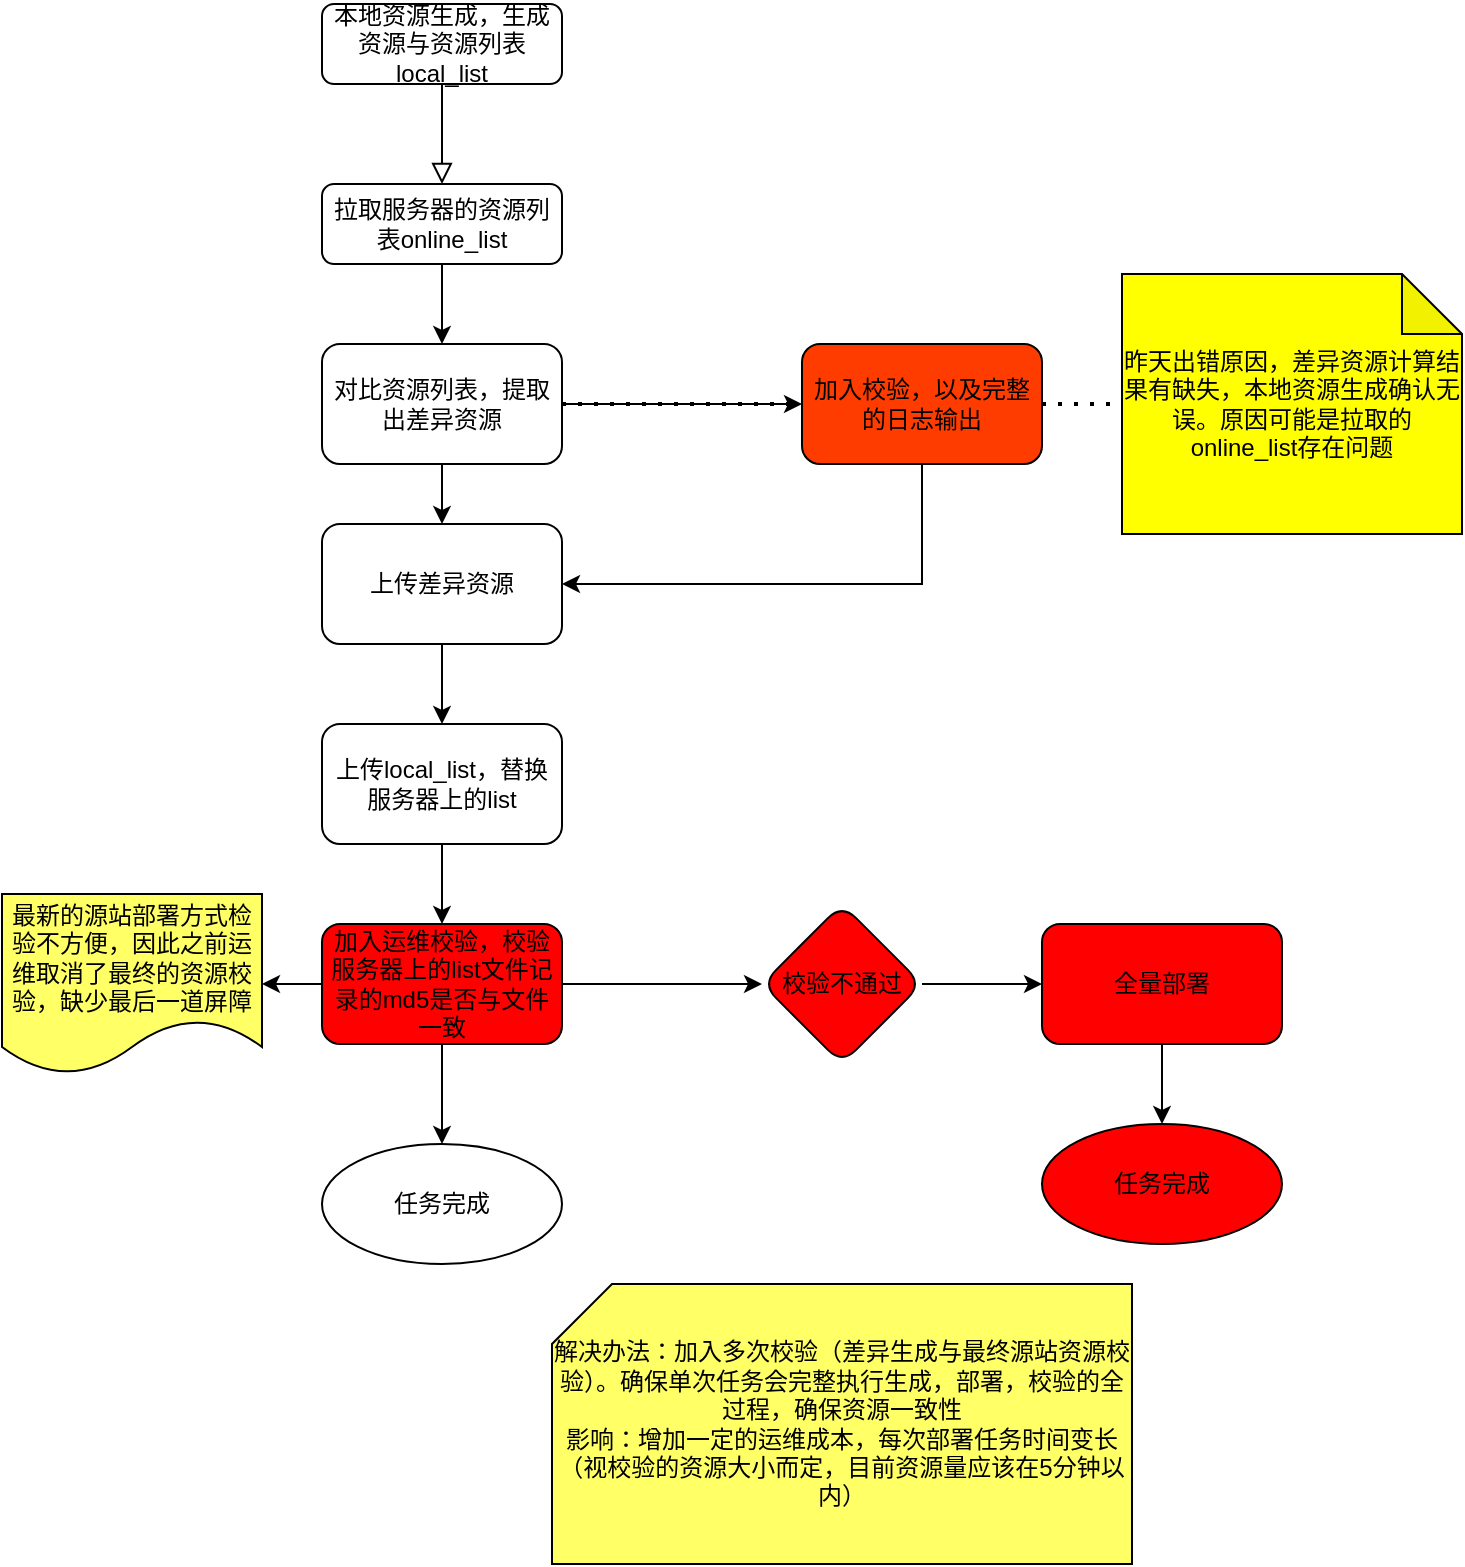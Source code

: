 <mxfile version="20.2.5" type="github">
  <diagram id="C5RBs43oDa-KdzZeNtuy" name="Page-1">
    <mxGraphModel dx="2062" dy="1154" grid="1" gridSize="10" guides="1" tooltips="1" connect="1" arrows="1" fold="1" page="1" pageScale="1" pageWidth="827" pageHeight="1169" math="0" shadow="0">
      <root>
        <mxCell id="WIyWlLk6GJQsqaUBKTNV-0" />
        <mxCell id="WIyWlLk6GJQsqaUBKTNV-1" parent="WIyWlLk6GJQsqaUBKTNV-0" />
        <mxCell id="WIyWlLk6GJQsqaUBKTNV-2" value="" style="rounded=0;html=1;jettySize=auto;orthogonalLoop=1;fontSize=11;endArrow=block;endFill=0;endSize=8;strokeWidth=1;shadow=0;labelBackgroundColor=none;edgeStyle=orthogonalEdgeStyle;" parent="WIyWlLk6GJQsqaUBKTNV-1" source="WIyWlLk6GJQsqaUBKTNV-3" edge="1">
          <mxGeometry relative="1" as="geometry">
            <mxPoint x="220" y="170" as="targetPoint" />
          </mxGeometry>
        </mxCell>
        <mxCell id="WIyWlLk6GJQsqaUBKTNV-3" value="本地资源生成，生成资源与资源列表local_list" style="rounded=1;whiteSpace=wrap;html=1;fontSize=12;glass=0;strokeWidth=1;shadow=0;" parent="WIyWlLk6GJQsqaUBKTNV-1" vertex="1">
          <mxGeometry x="160" y="80" width="120" height="40" as="geometry" />
        </mxCell>
        <mxCell id="7_esvoWY841IkbyZ4QoX-1" value="" style="edgeStyle=orthogonalEdgeStyle;rounded=0;orthogonalLoop=1;jettySize=auto;html=1;" edge="1" parent="WIyWlLk6GJQsqaUBKTNV-1" source="WIyWlLk6GJQsqaUBKTNV-11" target="7_esvoWY841IkbyZ4QoX-0">
          <mxGeometry relative="1" as="geometry" />
        </mxCell>
        <mxCell id="WIyWlLk6GJQsqaUBKTNV-11" value="拉取服务器的资源列表online_list" style="rounded=1;whiteSpace=wrap;html=1;fontSize=12;glass=0;strokeWidth=1;shadow=0;" parent="WIyWlLk6GJQsqaUBKTNV-1" vertex="1">
          <mxGeometry x="160" y="170" width="120" height="40" as="geometry" />
        </mxCell>
        <mxCell id="7_esvoWY841IkbyZ4QoX-3" value="" style="edgeStyle=orthogonalEdgeStyle;rounded=0;orthogonalLoop=1;jettySize=auto;html=1;" edge="1" parent="WIyWlLk6GJQsqaUBKTNV-1" source="7_esvoWY841IkbyZ4QoX-0" target="7_esvoWY841IkbyZ4QoX-2">
          <mxGeometry relative="1" as="geometry" />
        </mxCell>
        <mxCell id="7_esvoWY841IkbyZ4QoX-28" style="edgeStyle=orthogonalEdgeStyle;rounded=0;orthogonalLoop=1;jettySize=auto;html=1;" edge="1" parent="WIyWlLk6GJQsqaUBKTNV-1" source="7_esvoWY841IkbyZ4QoX-0" target="7_esvoWY841IkbyZ4QoX-29">
          <mxGeometry relative="1" as="geometry">
            <mxPoint x="540" y="280" as="targetPoint" />
          </mxGeometry>
        </mxCell>
        <mxCell id="7_esvoWY841IkbyZ4QoX-0" value="对比资源列表，提取出差异资源" style="whiteSpace=wrap;html=1;rounded=1;glass=0;strokeWidth=1;shadow=0;" vertex="1" parent="WIyWlLk6GJQsqaUBKTNV-1">
          <mxGeometry x="160" y="250" width="120" height="60" as="geometry" />
        </mxCell>
        <mxCell id="7_esvoWY841IkbyZ4QoX-5" value="" style="edgeStyle=orthogonalEdgeStyle;rounded=0;orthogonalLoop=1;jettySize=auto;html=1;" edge="1" parent="WIyWlLk6GJQsqaUBKTNV-1" source="7_esvoWY841IkbyZ4QoX-2">
          <mxGeometry relative="1" as="geometry">
            <mxPoint x="220" y="440" as="targetPoint" />
          </mxGeometry>
        </mxCell>
        <mxCell id="7_esvoWY841IkbyZ4QoX-2" value="上传差异资源" style="whiteSpace=wrap;html=1;rounded=1;glass=0;strokeWidth=1;shadow=0;" vertex="1" parent="WIyWlLk6GJQsqaUBKTNV-1">
          <mxGeometry x="160" y="340" width="120" height="60" as="geometry" />
        </mxCell>
        <mxCell id="7_esvoWY841IkbyZ4QoX-10" value="" style="edgeStyle=orthogonalEdgeStyle;rounded=0;orthogonalLoop=1;jettySize=auto;html=1;" edge="1" parent="WIyWlLk6GJQsqaUBKTNV-1" source="7_esvoWY841IkbyZ4QoX-6" target="7_esvoWY841IkbyZ4QoX-9">
          <mxGeometry relative="1" as="geometry" />
        </mxCell>
        <mxCell id="7_esvoWY841IkbyZ4QoX-6" value="上传local_list，替换服务器上的list" style="whiteSpace=wrap;html=1;rounded=1;glass=0;strokeWidth=1;shadow=0;" vertex="1" parent="WIyWlLk6GJQsqaUBKTNV-1">
          <mxGeometry x="160" y="440" width="120" height="60" as="geometry" />
        </mxCell>
        <mxCell id="7_esvoWY841IkbyZ4QoX-14" value="" style="edgeStyle=orthogonalEdgeStyle;rounded=0;orthogonalLoop=1;jettySize=auto;html=1;" edge="1" parent="WIyWlLk6GJQsqaUBKTNV-1" source="7_esvoWY841IkbyZ4QoX-9" target="7_esvoWY841IkbyZ4QoX-13">
          <mxGeometry relative="1" as="geometry" />
        </mxCell>
        <mxCell id="7_esvoWY841IkbyZ4QoX-18" value="" style="edgeStyle=orthogonalEdgeStyle;rounded=0;orthogonalLoop=1;jettySize=auto;html=1;" edge="1" parent="WIyWlLk6GJQsqaUBKTNV-1" source="7_esvoWY841IkbyZ4QoX-9" target="7_esvoWY841IkbyZ4QoX-17">
          <mxGeometry relative="1" as="geometry" />
        </mxCell>
        <mxCell id="7_esvoWY841IkbyZ4QoX-40" value="" style="edgeStyle=orthogonalEdgeStyle;rounded=0;orthogonalLoop=1;jettySize=auto;html=1;" edge="1" parent="WIyWlLk6GJQsqaUBKTNV-1" source="7_esvoWY841IkbyZ4QoX-9" target="7_esvoWY841IkbyZ4QoX-39">
          <mxGeometry relative="1" as="geometry" />
        </mxCell>
        <mxCell id="7_esvoWY841IkbyZ4QoX-9" value="加入运维校验，校验服务器上的list文件记录的md5是否与文件一致" style="rounded=1;whiteSpace=wrap;html=1;fillColor=#FF0000;" vertex="1" parent="WIyWlLk6GJQsqaUBKTNV-1">
          <mxGeometry x="160" y="540" width="120" height="60" as="geometry" />
        </mxCell>
        <mxCell id="7_esvoWY841IkbyZ4QoX-13" value="任务完成" style="ellipse;whiteSpace=wrap;html=1;rounded=1;" vertex="1" parent="WIyWlLk6GJQsqaUBKTNV-1">
          <mxGeometry x="160" y="650" width="120" height="60" as="geometry" />
        </mxCell>
        <mxCell id="7_esvoWY841IkbyZ4QoX-20" value="" style="edgeStyle=orthogonalEdgeStyle;rounded=0;orthogonalLoop=1;jettySize=auto;html=1;" edge="1" parent="WIyWlLk6GJQsqaUBKTNV-1" source="7_esvoWY841IkbyZ4QoX-17" target="7_esvoWY841IkbyZ4QoX-19">
          <mxGeometry relative="1" as="geometry" />
        </mxCell>
        <mxCell id="7_esvoWY841IkbyZ4QoX-17" value="校验不通过" style="rhombus;whiteSpace=wrap;html=1;fillColor=#FF0000;rounded=1;" vertex="1" parent="WIyWlLk6GJQsqaUBKTNV-1">
          <mxGeometry x="380" y="530" width="80" height="80" as="geometry" />
        </mxCell>
        <mxCell id="7_esvoWY841IkbyZ4QoX-23" value="" style="edgeStyle=orthogonalEdgeStyle;rounded=0;orthogonalLoop=1;jettySize=auto;html=1;" edge="1" parent="WIyWlLk6GJQsqaUBKTNV-1" source="7_esvoWY841IkbyZ4QoX-19" target="7_esvoWY841IkbyZ4QoX-22">
          <mxGeometry relative="1" as="geometry" />
        </mxCell>
        <mxCell id="7_esvoWY841IkbyZ4QoX-19" value="全量部署" style="whiteSpace=wrap;html=1;fillColor=#FF0000;rounded=1;" vertex="1" parent="WIyWlLk6GJQsqaUBKTNV-1">
          <mxGeometry x="520" y="540" width="120" height="60" as="geometry" />
        </mxCell>
        <mxCell id="7_esvoWY841IkbyZ4QoX-22" value="任务完成" style="ellipse;whiteSpace=wrap;html=1;fillColor=#FF0000;rounded=1;" vertex="1" parent="WIyWlLk6GJQsqaUBKTNV-1">
          <mxGeometry x="520" y="640" width="120" height="60" as="geometry" />
        </mxCell>
        <mxCell id="7_esvoWY841IkbyZ4QoX-26" value="昨天出错原因，差异资源计算结果有缺失，本地资源生成确认无误。原因可能是拉取的online_list存在问题" style="shape=note;whiteSpace=wrap;html=1;backgroundOutline=1;darkOpacity=0.05;fillColor=#FFFF00;" vertex="1" parent="WIyWlLk6GJQsqaUBKTNV-1">
          <mxGeometry x="560" y="215" width="170" height="130" as="geometry" />
        </mxCell>
        <mxCell id="7_esvoWY841IkbyZ4QoX-30" style="edgeStyle=orthogonalEdgeStyle;rounded=0;orthogonalLoop=1;jettySize=auto;html=1;entryX=1;entryY=0.5;entryDx=0;entryDy=0;exitX=0.5;exitY=1;exitDx=0;exitDy=0;" edge="1" parent="WIyWlLk6GJQsqaUBKTNV-1" source="7_esvoWY841IkbyZ4QoX-29" target="7_esvoWY841IkbyZ4QoX-2">
          <mxGeometry relative="1" as="geometry" />
        </mxCell>
        <mxCell id="7_esvoWY841IkbyZ4QoX-34" value="解决办法：加入多次校验（差异生成与最终源站资源校验）。确保单次任务会完整执行生成，部署，校验的全过程，确保资源一致性&lt;br&gt;影响：增加一定的运维成本，每次部署任务时间变长（视校验的资源大小而定，目前资源量应该在5分钟以内）" style="shape=card;whiteSpace=wrap;html=1;fillColor=#FFFF66;" vertex="1" parent="WIyWlLk6GJQsqaUBKTNV-1">
          <mxGeometry x="275" y="720" width="290" height="140" as="geometry" />
        </mxCell>
        <mxCell id="7_esvoWY841IkbyZ4QoX-38" value="" style="endArrow=none;dashed=1;html=1;dashPattern=1 3;strokeWidth=2;rounded=0;exitX=1;exitY=0.5;exitDx=0;exitDy=0;" edge="1" parent="WIyWlLk6GJQsqaUBKTNV-1" source="7_esvoWY841IkbyZ4QoX-0" target="7_esvoWY841IkbyZ4QoX-26">
          <mxGeometry width="50" height="50" relative="1" as="geometry">
            <mxPoint x="390" y="400" as="sourcePoint" />
            <mxPoint x="440" y="350" as="targetPoint" />
          </mxGeometry>
        </mxCell>
        <mxCell id="7_esvoWY841IkbyZ4QoX-29" value="加入校验，以及完整的日志输出" style="rounded=1;whiteSpace=wrap;html=1;fillColor=#FF3C00;" vertex="1" parent="WIyWlLk6GJQsqaUBKTNV-1">
          <mxGeometry x="400" y="250" width="120" height="60" as="geometry" />
        </mxCell>
        <mxCell id="7_esvoWY841IkbyZ4QoX-39" value="最新的源站部署方式检验不方便，因此之前运维取消了最终的资源校验，缺少最后一道屏障" style="shape=document;whiteSpace=wrap;html=1;boundedLbl=1;fillColor=#FFFF66;" vertex="1" parent="WIyWlLk6GJQsqaUBKTNV-1">
          <mxGeometry y="525" width="130" height="90" as="geometry" />
        </mxCell>
      </root>
    </mxGraphModel>
  </diagram>
</mxfile>
